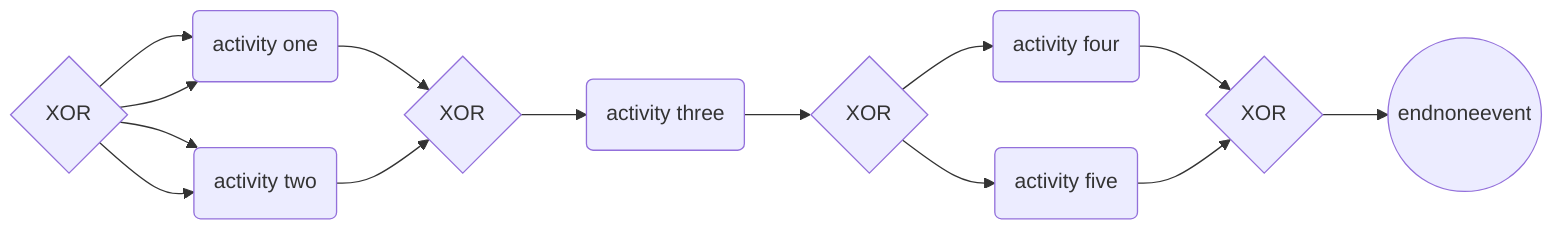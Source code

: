 flowchart LR
0:exclusive_databased_gateway:{XOR}-->1:task:(activity two)
0:exclusive_databased_gateway:{XOR}-->2:task:(activity one)
3:exclusive_databased_gateway:{XOR}-->4:task:(activity three)
5:exclusive_databased_gateway:{XOR}-->6:task:(activity four)
5:exclusive_databased_gateway:{XOR}-->7:task:(activity five)
8:exclusive_databased_gateway:{XOR}-->9:endnoneevent:((endnoneevent))
0:exclusive_databased_gateway:-->2:task:
2:task:-->3:exclusive_databased_gateway:
0:exclusive_databased_gateway:-->1:task:
1:task:-->3:exclusive_databased_gateway:
4:task:-->5:exclusive_databased_gateway:
6:task:-->8:exclusive_databased_gateway:
7:task:-->8:exclusive_databased_gateway: